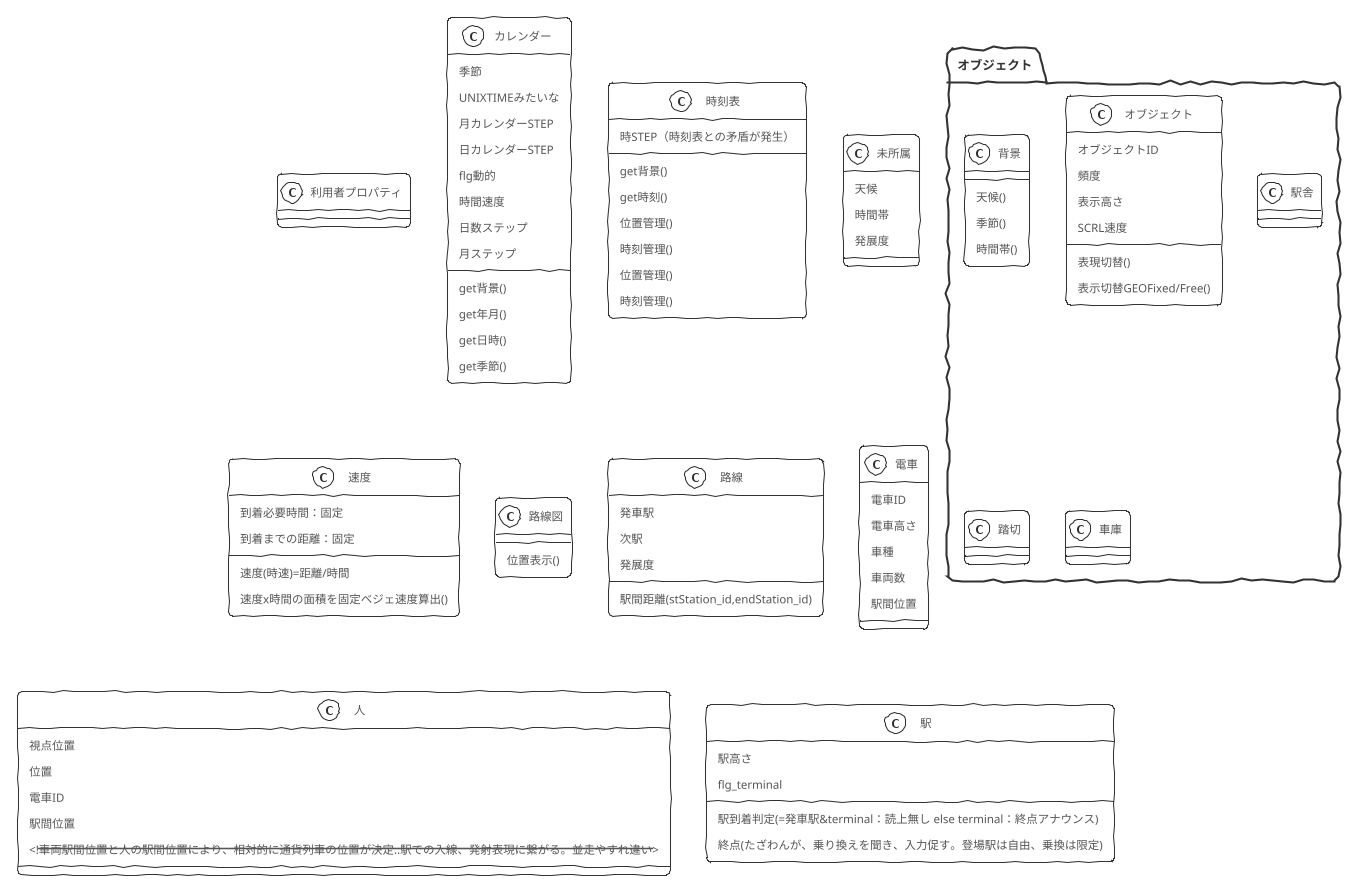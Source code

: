 @startuml まとめ
!theme sketchy-outline

class 利用者プロパティ{}


class カレンダー{
    季節
    UNIXTIMEみたいな
    月カレンダーSTEP
    日カレンダーSTEP
    get背景()
    get年月()
}

class 時刻表{
    時STEP（時刻表との矛盾が発生）
    get背景()
    get時刻()
}

class 時刻表{
    位置管理()
    時刻管理()
}

class 未所属{
    天候
    時間帯
    発展度
}

class 速度{
    到着必要時間：固定
    到着までの距離：固定
    速度(時速)=距離/時間
    速度x時間の面積を固定ベジェ速度算出()

}



class 路線図 {
    位置表示()
}
class 路線 {
    発車駅
    次駅
駅間距離(stStation_id,endStation_id)
    発展度
}
class カレンダー{
    flg動的
    時間速度
    日数ステップ
    月ステップ
    get日時()
    get季節()
}
class 時刻表{
    位置管理()
    時刻管理()
}

class 電車 {
    電車ID
    電車高さ
    車種
    車両数
    駅間位置
}

class 人 {
    視点位置
    位置
    電車ID
    駅間位置
    <!--車両駅間位置と人の駅間位置により、相対的に通貨列車の位置が決定‥駅での入線、発射表現に繋がる。並走やすれ違い-->
}

class 駅 {
    駅高さ
    flg_terminal
    駅到着判定(=発車駅&terminal：読上無し else terminal：終点アナウンス)
    終点(たざわんが、乗り換えを聞き、入力促す。登場駅は自由、乗換は限定)
}
package オブジェクト{
class 背景{
    天候()
    季節()
    時間帯()
}



'各風景 駅舎 建築物
class オブジェクト{
    オブジェクトID
    頻度
    表示高さ
    SCRL速度
    表現切替()
    表示切替GEOFixed/Free()
}
class 駅舎{}
class 踏切{}
class 車庫{}

}

@enduml
